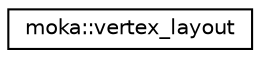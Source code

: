 digraph "Graphical Class Hierarchy"
{
 // LATEX_PDF_SIZE
  edge [fontname="Helvetica",fontsize="10",labelfontname="Helvetica",labelfontsize="10"];
  node [fontname="Helvetica",fontsize="10",shape=record];
  rankdir="LR";
  Node0 [label="moka::vertex_layout",height=0.2,width=0.4,color="black", fillcolor="white", style="filled",URL="$classmoka_1_1vertex__layout.html",tooltip="Describes the layout of a single vertex in a vertex buffer."];
}
